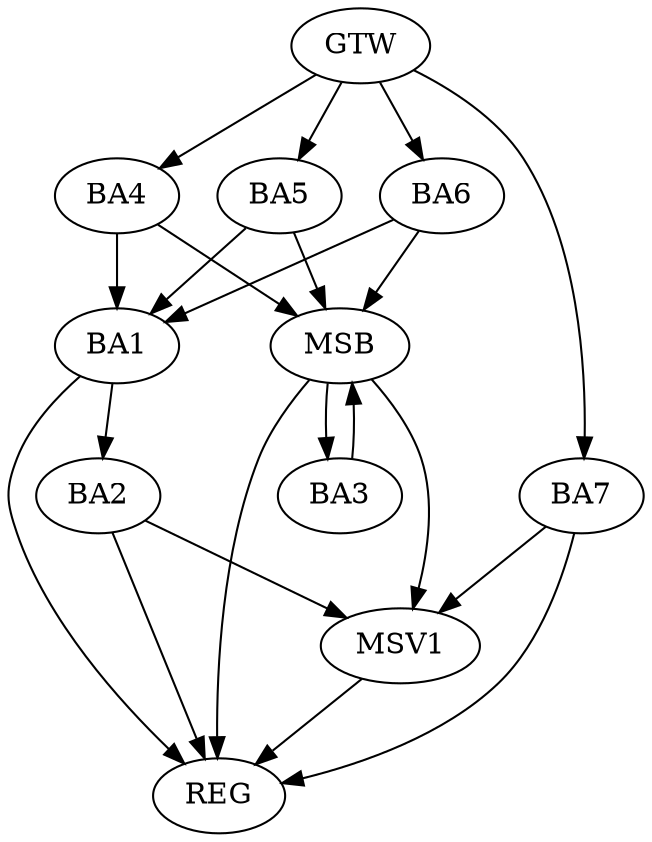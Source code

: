 strict digraph G {
  BA1 [ label="BA1" ];
  BA2 [ label="BA2" ];
  BA3 [ label="BA3" ];
  BA4 [ label="BA4" ];
  BA5 [ label="BA5" ];
  BA6 [ label="BA6" ];
  BA7 [ label="BA7" ];
  GTW [ label="GTW" ];
  REG [ label="REG" ];
  MSB [ label="MSB" ];
  MSV1 [ label="MSV1" ];
  BA1 -> BA2;
  GTW -> BA4;
  GTW -> BA5;
  GTW -> BA6;
  GTW -> BA7;
  BA1 -> REG;
  BA2 -> REG;
  BA7 -> REG;
  BA3 -> MSB;
  MSB -> REG;
  BA4 -> MSB;
  MSB -> BA3;
  BA5 -> MSB;
  BA6 -> MSB;
  BA6 -> BA1;
  BA5 -> BA1;
  BA4 -> BA1;
  BA2 -> MSV1;
  BA7 -> MSV1;
  MSB -> MSV1;
  MSV1 -> REG;
}
